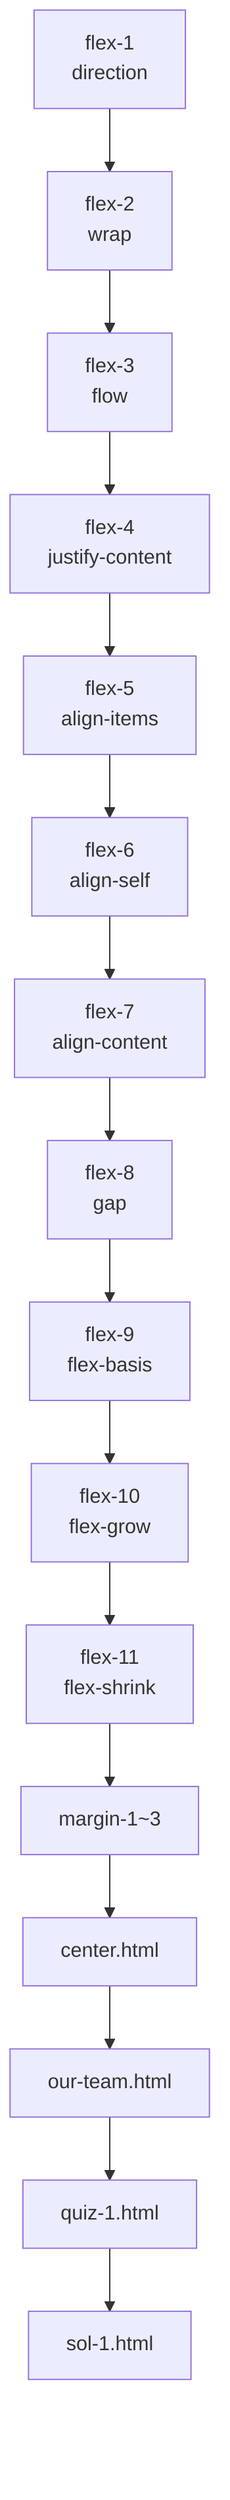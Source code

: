 flowchart TD
    F1["flex-1\ndirection"]
    F2["flex-2\nwrap"]
    F3["flex-3\nflow"]
    F4["flex-4\njustify-content"]
    F5["flex-5\nalign-items"]
    F6["flex-6\nalign-self"]
    F7["flex-7\nalign-content"]
    F8["flex-8\ngap"]
    F9["flex-9\nflex-basis"]
    F10["flex-10\nflex-grow"]
    F11["flex-11\nflex-shrink"]
    MARGIN["margin-1~3"]
    CENTER["center.html"]
    TEAM["our-team.html"]
    QUIZ["quiz-1.html"]
    SOL["sol-1.html"]

    F1 --> F2 --> F3 --> F4 --> F5 --> F6 --> F7 --> F8 --> F9 --> F10 --> F11
    F11 --> MARGIN
    MARGIN --> CENTER --> TEAM --> QUIZ --> SOL